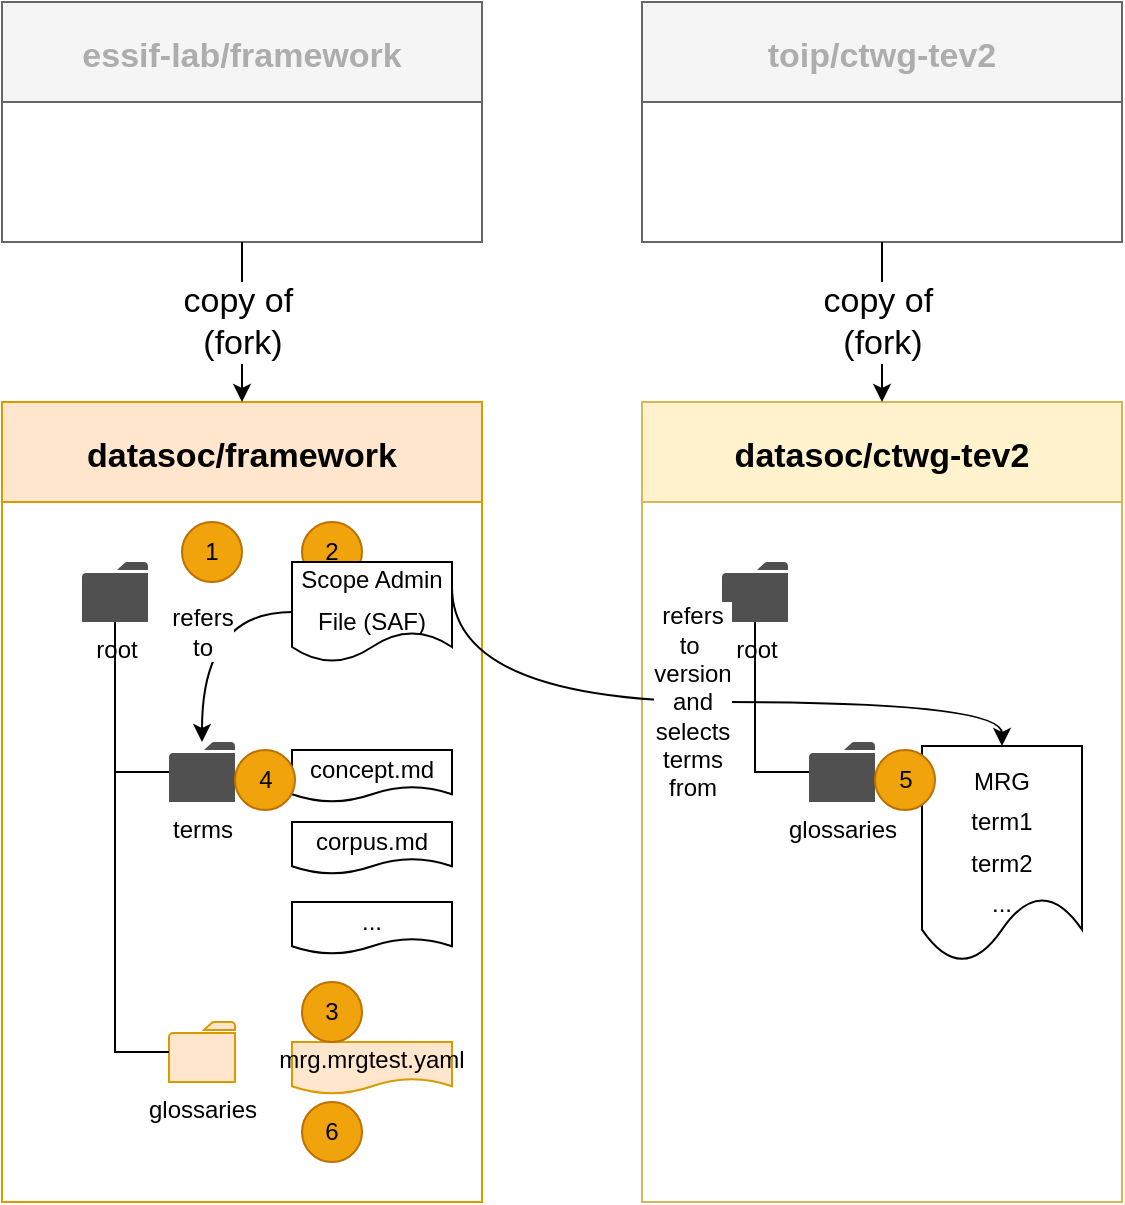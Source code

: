 <mxfile version="18.1.3" type="device"><diagram id="uuFHL1kd-_zNXdNjHqMS" name="Page-1"><mxGraphModel dx="1106" dy="852" grid="1" gridSize="10" guides="1" tooltips="1" connect="1" arrows="1" fold="1" page="1" pageScale="1" pageWidth="1169" pageHeight="827" math="0" shadow="0"><root><mxCell id="0"/><mxCell id="1" parent="0"/><mxCell id="LCLWnY4zTvEkgMDZdofB-1" value="datasoc/framework" style="swimlane;fontSize=17;startSize=50;fillColor=#ffe6cc;strokeColor=#d79b00;" vertex="1" parent="1"><mxGeometry x="440" y="240" width="240" height="400" as="geometry"/></mxCell><mxCell id="LCLWnY4zTvEkgMDZdofB-17" value="refers&lt;br&gt;to" style="edgeStyle=orthogonalEdgeStyle;rounded=0;orthogonalLoop=1;jettySize=auto;html=1;fontSize=12;endArrow=classic;endFill=1;curved=1;" edge="1" parent="LCLWnY4zTvEkgMDZdofB-1" source="LCLWnY4zTvEkgMDZdofB-7" target="LCLWnY4zTvEkgMDZdofB-9"><mxGeometry relative="1" as="geometry"/></mxCell><mxCell id="LCLWnY4zTvEkgMDZdofB-11" value="" style="edgeStyle=orthogonalEdgeStyle;rounded=0;orthogonalLoop=1;jettySize=auto;html=1;fontSize=12;endArrow=none;endFill=0;" edge="1" parent="LCLWnY4zTvEkgMDZdofB-1" source="LCLWnY4zTvEkgMDZdofB-9" target="LCLWnY4zTvEkgMDZdofB-10"><mxGeometry relative="1" as="geometry"/></mxCell><mxCell id="LCLWnY4zTvEkgMDZdofB-9" value="terms" style="sketch=0;pointerEvents=1;shadow=0;dashed=0;html=1;strokeColor=none;fillColor=#505050;labelPosition=center;verticalLabelPosition=bottom;verticalAlign=top;outlineConnect=0;align=center;shape=mxgraph.office.concepts.folder;fontSize=12;" vertex="1" parent="LCLWnY4zTvEkgMDZdofB-1"><mxGeometry x="83.5" y="170" width="33" height="30" as="geometry"/></mxCell><mxCell id="LCLWnY4zTvEkgMDZdofB-10" value="root" style="sketch=0;pointerEvents=1;shadow=0;dashed=0;html=1;strokeColor=none;fillColor=#505050;labelPosition=center;verticalLabelPosition=bottom;verticalAlign=top;outlineConnect=0;align=center;shape=mxgraph.office.concepts.folder;fontSize=12;" vertex="1" parent="LCLWnY4zTvEkgMDZdofB-1"><mxGeometry x="40" y="80" width="33" height="30" as="geometry"/></mxCell><mxCell id="LCLWnY4zTvEkgMDZdofB-13" value="&lt;font style=&quot;font-size: 12px;&quot;&gt;concept.md&lt;/font&gt;" style="shape=document;whiteSpace=wrap;html=1;boundedLbl=1;fontSize=17;" vertex="1" parent="LCLWnY4zTvEkgMDZdofB-1"><mxGeometry x="145" y="174" width="80" height="26" as="geometry"/></mxCell><mxCell id="LCLWnY4zTvEkgMDZdofB-15" value="&lt;font style=&quot;font-size: 12px;&quot;&gt;corpus.md&lt;/font&gt;" style="shape=document;whiteSpace=wrap;html=1;boundedLbl=1;fontSize=17;" vertex="1" parent="LCLWnY4zTvEkgMDZdofB-1"><mxGeometry x="145" y="210" width="80" height="26" as="geometry"/></mxCell><mxCell id="LCLWnY4zTvEkgMDZdofB-16" value="&lt;font style=&quot;font-size: 12px;&quot;&gt;...&lt;/font&gt;" style="shape=document;whiteSpace=wrap;html=1;boundedLbl=1;fontSize=17;" vertex="1" parent="LCLWnY4zTvEkgMDZdofB-1"><mxGeometry x="145" y="250" width="80" height="26" as="geometry"/></mxCell><mxCell id="LCLWnY4zTvEkgMDZdofB-18" value="glossaries" style="sketch=0;pointerEvents=1;shadow=0;dashed=0;html=1;strokeColor=#d79b00;fillColor=#ffe6cc;labelPosition=center;verticalLabelPosition=bottom;verticalAlign=top;outlineConnect=0;align=center;shape=mxgraph.office.concepts.folder;fontSize=12;" vertex="1" parent="LCLWnY4zTvEkgMDZdofB-1"><mxGeometry x="83.5" y="310" width="33" height="30" as="geometry"/></mxCell><mxCell id="LCLWnY4zTvEkgMDZdofB-19" value="" style="edgeStyle=orthogonalEdgeStyle;rounded=0;orthogonalLoop=1;jettySize=auto;html=1;fontSize=12;endArrow=none;endFill=0;" edge="1" parent="LCLWnY4zTvEkgMDZdofB-1" source="LCLWnY4zTvEkgMDZdofB-18" target="LCLWnY4zTvEkgMDZdofB-10"><mxGeometry relative="1" as="geometry"><mxPoint x="93.5" y="195" as="sourcePoint"/><mxPoint x="66.5" y="120" as="targetPoint"/></mxGeometry></mxCell><mxCell id="LCLWnY4zTvEkgMDZdofB-35" value="&lt;font style=&quot;font-size: 12px;&quot;&gt;mrg.mrgtest.yaml&lt;/font&gt;" style="shape=document;whiteSpace=wrap;html=1;boundedLbl=1;fontSize=12;fillColor=#ffe6cc;strokeColor=#d79b00;" vertex="1" parent="LCLWnY4zTvEkgMDZdofB-1"><mxGeometry x="145" y="320" width="80" height="26" as="geometry"/></mxCell><mxCell id="LCLWnY4zTvEkgMDZdofB-36" value="1" style="ellipse;whiteSpace=wrap;html=1;fontSize=12;fillColor=#f0a30a;fontColor=#000000;strokeColor=#BD7000;" vertex="1" parent="LCLWnY4zTvEkgMDZdofB-1"><mxGeometry x="90" y="60" width="30" height="30" as="geometry"/></mxCell><mxCell id="LCLWnY4zTvEkgMDZdofB-37" value="2" style="ellipse;whiteSpace=wrap;html=1;fontSize=12;fillColor=#f0a30a;fontColor=#000000;strokeColor=#BD7000;" vertex="1" parent="LCLWnY4zTvEkgMDZdofB-1"><mxGeometry x="150" y="60" width="30" height="30" as="geometry"/></mxCell><mxCell id="LCLWnY4zTvEkgMDZdofB-7" value="&lt;font style=&quot;font-size: 12px;&quot;&gt;Scope Admin File (SAF)&lt;/font&gt;" style="shape=document;whiteSpace=wrap;html=1;boundedLbl=1;fontSize=17;" vertex="1" parent="LCLWnY4zTvEkgMDZdofB-1"><mxGeometry x="145" y="80" width="80" height="50" as="geometry"/></mxCell><mxCell id="LCLWnY4zTvEkgMDZdofB-38" value="3" style="ellipse;whiteSpace=wrap;html=1;fontSize=12;fillColor=#f0a30a;fontColor=#000000;strokeColor=#BD7000;" vertex="1" parent="LCLWnY4zTvEkgMDZdofB-1"><mxGeometry x="150" y="290" width="30" height="30" as="geometry"/></mxCell><mxCell id="LCLWnY4zTvEkgMDZdofB-39" value="4" style="ellipse;whiteSpace=wrap;html=1;fontSize=12;fillColor=#f0a30a;fontColor=#000000;strokeColor=#BD7000;" vertex="1" parent="LCLWnY4zTvEkgMDZdofB-1"><mxGeometry x="116.5" y="174" width="30" height="30" as="geometry"/></mxCell><mxCell id="LCLWnY4zTvEkgMDZdofB-41" value="6" style="ellipse;whiteSpace=wrap;html=1;fontSize=12;fillColor=#f0a30a;fontColor=#000000;strokeColor=#BD7000;" vertex="1" parent="LCLWnY4zTvEkgMDZdofB-1"><mxGeometry x="150" y="350" width="30" height="30" as="geometry"/></mxCell><mxCell id="LCLWnY4zTvEkgMDZdofB-2" value="datasoc/ctwg-tev2" style="swimlane;fontSize=17;startSize=50;fillColor=#fff2cc;strokeColor=#d6b656;" vertex="1" parent="1"><mxGeometry x="760" y="240" width="240" height="400" as="geometry"/></mxCell><mxCell id="LCLWnY4zTvEkgMDZdofB-28" value="glossaries" style="sketch=0;pointerEvents=1;shadow=0;dashed=0;html=1;strokeColor=none;fillColor=#505050;labelPosition=center;verticalLabelPosition=bottom;verticalAlign=top;outlineConnect=0;align=center;shape=mxgraph.office.concepts.folder;fontSize=12;" vertex="1" parent="LCLWnY4zTvEkgMDZdofB-2"><mxGeometry x="83.5" y="170" width="33" height="30" as="geometry"/></mxCell><mxCell id="LCLWnY4zTvEkgMDZdofB-29" value="root" style="sketch=0;pointerEvents=1;shadow=0;dashed=0;html=1;strokeColor=none;fillColor=#505050;labelPosition=center;verticalLabelPosition=bottom;verticalAlign=top;outlineConnect=0;align=center;shape=mxgraph.office.concepts.folder;fontSize=12;" vertex="1" parent="LCLWnY4zTvEkgMDZdofB-2"><mxGeometry x="40" y="80" width="33" height="30" as="geometry"/></mxCell><mxCell id="LCLWnY4zTvEkgMDZdofB-27" value="" style="edgeStyle=orthogonalEdgeStyle;rounded=0;orthogonalLoop=1;jettySize=auto;html=1;fontSize=12;endArrow=none;endFill=0;" edge="1" parent="LCLWnY4zTvEkgMDZdofB-2" source="LCLWnY4zTvEkgMDZdofB-28" target="LCLWnY4zTvEkgMDZdofB-29"><mxGeometry relative="1" as="geometry"/></mxCell><mxCell id="LCLWnY4zTvEkgMDZdofB-32" value="&lt;font style=&quot;font-size: 12px;&quot;&gt;MRG&lt;br&gt;term1&lt;br&gt;term2&lt;br&gt;...&lt;br&gt;&lt;/font&gt;" style="shape=document;whiteSpace=wrap;html=1;boundedLbl=1;fontSize=17;verticalAlign=top;" vertex="1" parent="LCLWnY4zTvEkgMDZdofB-2"><mxGeometry x="140" y="172" width="80" height="108" as="geometry"/></mxCell><mxCell id="LCLWnY4zTvEkgMDZdofB-40" value="5" style="ellipse;whiteSpace=wrap;html=1;fontSize=12;fillColor=#f0a30a;fontColor=#000000;strokeColor=#BD7000;" vertex="1" parent="LCLWnY4zTvEkgMDZdofB-2"><mxGeometry x="116.5" y="174" width="30" height="30" as="geometry"/></mxCell><mxCell id="LCLWnY4zTvEkgMDZdofB-3" value="essif-lab/framework" style="swimlane;fontSize=17;startSize=50;fillColor=#f5f5f5;strokeColor=#666666;fontColor=#ADADAD;" vertex="1" parent="1"><mxGeometry x="440" y="40" width="240" height="120" as="geometry"/></mxCell><mxCell id="LCLWnY4zTvEkgMDZdofB-4" value="toip/ctwg-tev2" style="swimlane;fontSize=17;startSize=50;fillColor=#f5f5f5;strokeColor=#666666;fontColor=#ADADAD;" vertex="1" parent="1"><mxGeometry x="760" y="40" width="240" height="120" as="geometry"/></mxCell><mxCell id="LCLWnY4zTvEkgMDZdofB-5" value="copy of&amp;nbsp;&lt;br&gt;(fork)" style="endArrow=classic;html=1;rounded=0;fontSize=17;entryX=0.5;entryY=0;entryDx=0;entryDy=0;exitX=0.5;exitY=1;exitDx=0;exitDy=0;" edge="1" parent="1" source="LCLWnY4zTvEkgMDZdofB-4" target="LCLWnY4zTvEkgMDZdofB-2"><mxGeometry width="50" height="50" relative="1" as="geometry"><mxPoint x="530" y="470" as="sourcePoint"/><mxPoint x="580" y="420" as="targetPoint"/></mxGeometry></mxCell><mxCell id="LCLWnY4zTvEkgMDZdofB-6" value="copy of&amp;nbsp;&lt;br&gt;(fork)" style="endArrow=classic;html=1;rounded=0;fontSize=17;exitX=0.5;exitY=1;exitDx=0;exitDy=0;" edge="1" parent="1" source="LCLWnY4zTvEkgMDZdofB-3" target="LCLWnY4zTvEkgMDZdofB-1"><mxGeometry width="50" height="50" relative="1" as="geometry"><mxPoint x="530" y="160" as="sourcePoint"/><mxPoint x="870" y="250" as="targetPoint"/></mxGeometry></mxCell><mxCell id="LCLWnY4zTvEkgMDZdofB-26" value="refers&lt;br&gt;to&amp;nbsp;&lt;br&gt;version &lt;br&gt;and &lt;br&gt;selects &lt;br&gt;terms &lt;br&gt;from" style="edgeStyle=orthogonalEdgeStyle;rounded=0;orthogonalLoop=1;jettySize=auto;html=1;fontSize=12;endArrow=classic;endFill=1;curved=1;exitX=1;exitY=0.25;exitDx=0;exitDy=0;entryX=0.5;entryY=0;entryDx=0;entryDy=0;" edge="1" parent="1" target="LCLWnY4zTvEkgMDZdofB-32" source="LCLWnY4zTvEkgMDZdofB-7"><mxGeometry relative="1" as="geometry"><mxPoint x="905" y="345" as="sourcePoint"/><Array as="points"><mxPoint x="665" y="390"/><mxPoint x="940" y="390"/></Array></mxGeometry></mxCell></root></mxGraphModel></diagram></mxfile>